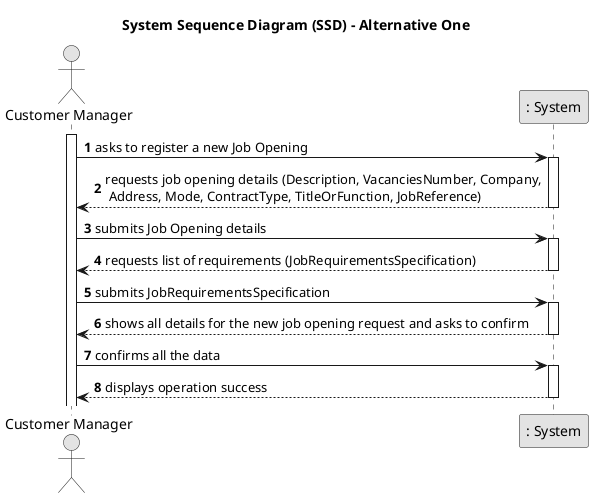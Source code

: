 @startuml
skinparam monochrome true
skinparam packageStyle rectangle
skinparam shadowing false

title System Sequence Diagram (SSD) - Alternative One

autonumber

actor "Customer Manager" as CM
participant ": System" as System

activate CM    

    CM -> System : asks to register a new Job Opening
    activate System

       System --> CM : requests job opening details (Description, VacanciesNumber, Company,\n Address, Mode, ContractType, TitleOrFunction, JobReference)
    deactivate System

    CM -> System : submits Job Opening details
    activate System

        System --> CM : requests list of requirements (JobRequirementsSpecification)
    deactivate System

    CM -> System : submits JobRequirementsSpecification
    activate System

        System --> CM : shows all details for the new job opening request and asks to confirm
    deactivate System

    CM -> System : confirms all the data
    activate System

        System --> CM : displays operation success
        deactivate System

@enduml